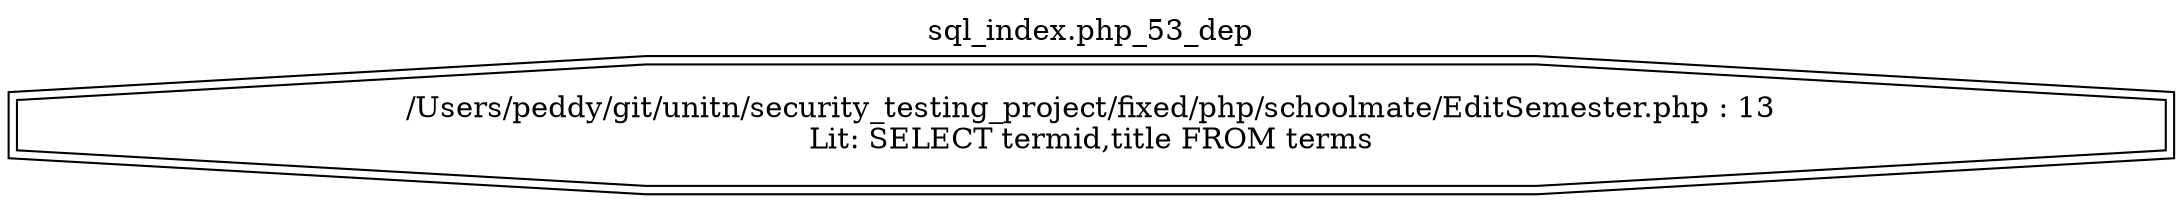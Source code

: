 digraph cfg {
  label="sql_index.php_53_dep";
  labelloc=t;
  n1 [shape=doubleoctagon, label="/Users/peddy/git/unitn/security_testing_project/fixed/php/schoolmate/EditSemester.php : 13\nLit: SELECT termid,title FROM terms\n"];
}
